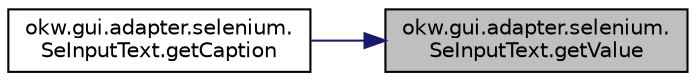 digraph "okw.gui.adapter.selenium.SeInputText.getValue"
{
 // INTERACTIVE_SVG=YES
 // LATEX_PDF_SIZE
  edge [fontname="Helvetica",fontsize="10",labelfontname="Helvetica",labelfontsize="10"];
  node [fontname="Helvetica",fontsize="10",shape=record];
  rankdir="RL";
  Node1 [label="okw.gui.adapter.selenium.\lSeInputText.getValue",height=0.2,width=0.4,color="black", fillcolor="grey75", style="filled", fontcolor="black",tooltip="Ermittelt den Wert des Textfeldes, welches dem sichtbaren ."];
  Node1 -> Node2 [dir="back",color="midnightblue",fontsize="10",style="solid",fontname="Helvetica"];
  Node2 [label="okw.gui.adapter.selenium.\lSeInputText.getCaption",height=0.2,width=0.4,color="black", fillcolor="white", style="filled",URL="$classokw_1_1gui_1_1adapter_1_1selenium_1_1_se_input_text.html#abc6862817c8a8f7455110d6dbba6faf9",tooltip="Ermittelt den textuellen Inhalt der Überschrift eines Textfeldes."];
}
